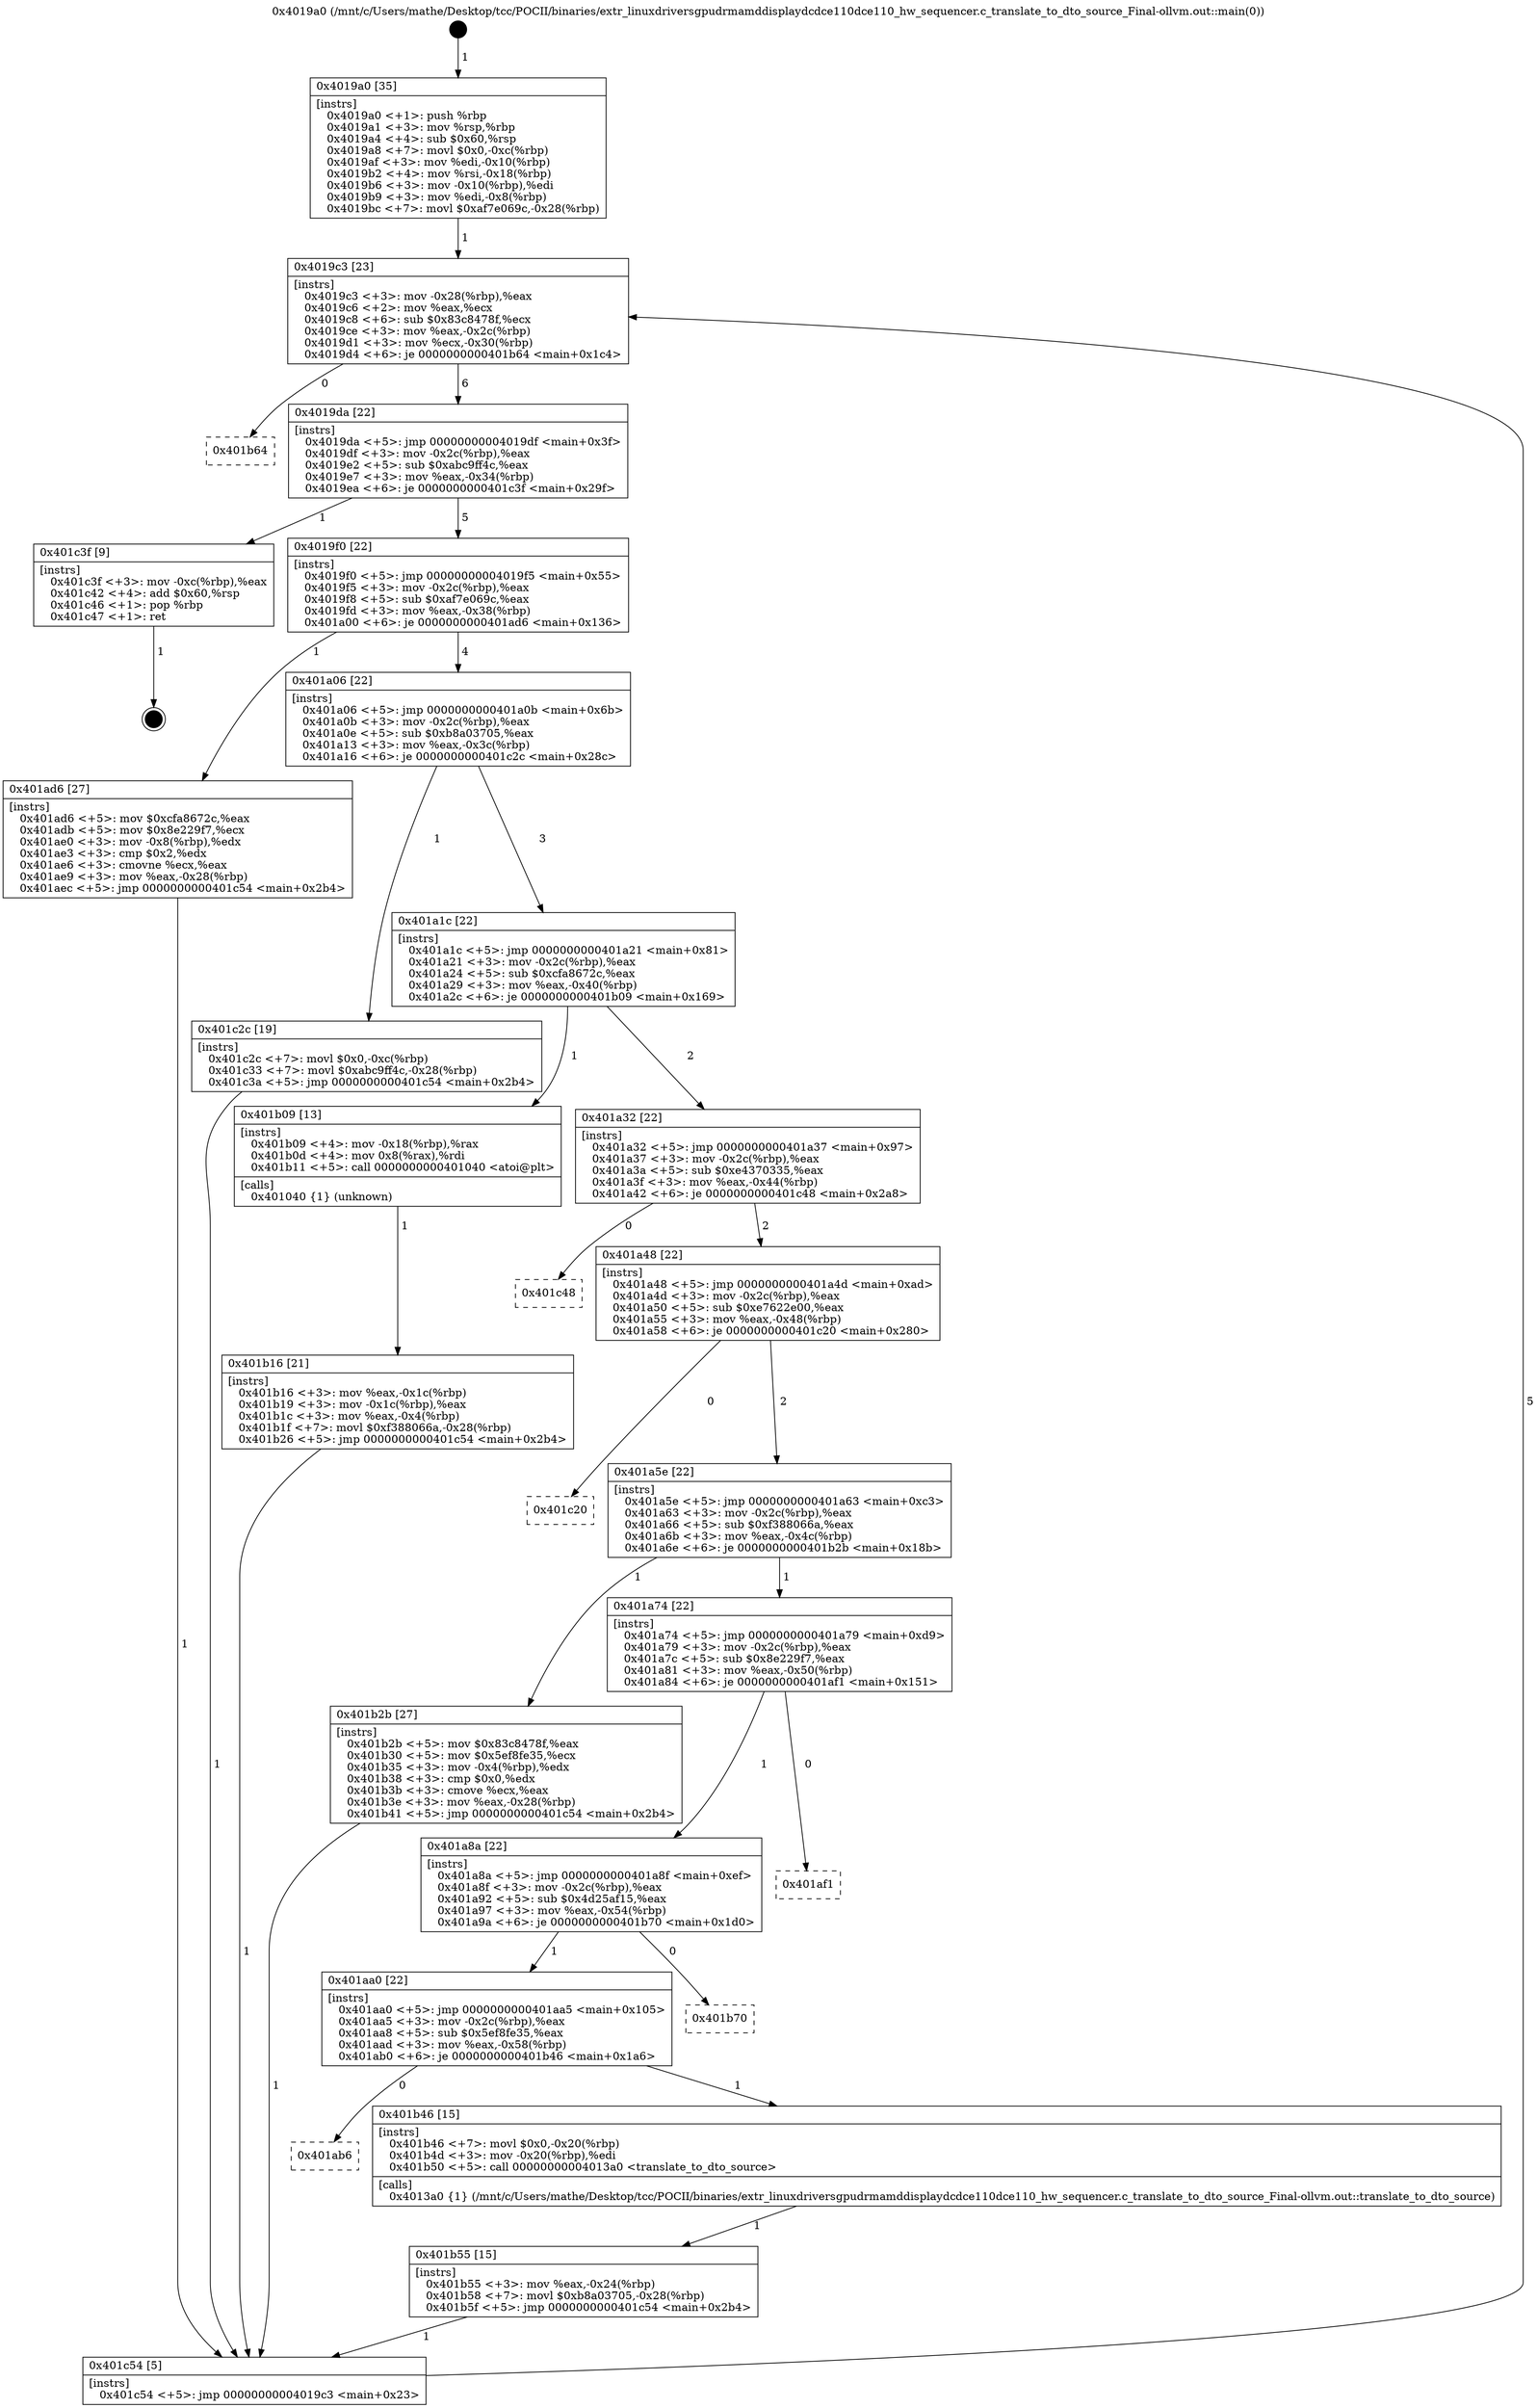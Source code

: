 digraph "0x4019a0" {
  label = "0x4019a0 (/mnt/c/Users/mathe/Desktop/tcc/POCII/binaries/extr_linuxdriversgpudrmamddisplaydcdce110dce110_hw_sequencer.c_translate_to_dto_source_Final-ollvm.out::main(0))"
  labelloc = "t"
  node[shape=record]

  Entry [label="",width=0.3,height=0.3,shape=circle,fillcolor=black,style=filled]
  "0x4019c3" [label="{
     0x4019c3 [23]\l
     | [instrs]\l
     &nbsp;&nbsp;0x4019c3 \<+3\>: mov -0x28(%rbp),%eax\l
     &nbsp;&nbsp;0x4019c6 \<+2\>: mov %eax,%ecx\l
     &nbsp;&nbsp;0x4019c8 \<+6\>: sub $0x83c8478f,%ecx\l
     &nbsp;&nbsp;0x4019ce \<+3\>: mov %eax,-0x2c(%rbp)\l
     &nbsp;&nbsp;0x4019d1 \<+3\>: mov %ecx,-0x30(%rbp)\l
     &nbsp;&nbsp;0x4019d4 \<+6\>: je 0000000000401b64 \<main+0x1c4\>\l
  }"]
  "0x401b64" [label="{
     0x401b64\l
  }", style=dashed]
  "0x4019da" [label="{
     0x4019da [22]\l
     | [instrs]\l
     &nbsp;&nbsp;0x4019da \<+5\>: jmp 00000000004019df \<main+0x3f\>\l
     &nbsp;&nbsp;0x4019df \<+3\>: mov -0x2c(%rbp),%eax\l
     &nbsp;&nbsp;0x4019e2 \<+5\>: sub $0xabc9ff4c,%eax\l
     &nbsp;&nbsp;0x4019e7 \<+3\>: mov %eax,-0x34(%rbp)\l
     &nbsp;&nbsp;0x4019ea \<+6\>: je 0000000000401c3f \<main+0x29f\>\l
  }"]
  Exit [label="",width=0.3,height=0.3,shape=circle,fillcolor=black,style=filled,peripheries=2]
  "0x401c3f" [label="{
     0x401c3f [9]\l
     | [instrs]\l
     &nbsp;&nbsp;0x401c3f \<+3\>: mov -0xc(%rbp),%eax\l
     &nbsp;&nbsp;0x401c42 \<+4\>: add $0x60,%rsp\l
     &nbsp;&nbsp;0x401c46 \<+1\>: pop %rbp\l
     &nbsp;&nbsp;0x401c47 \<+1\>: ret\l
  }"]
  "0x4019f0" [label="{
     0x4019f0 [22]\l
     | [instrs]\l
     &nbsp;&nbsp;0x4019f0 \<+5\>: jmp 00000000004019f5 \<main+0x55\>\l
     &nbsp;&nbsp;0x4019f5 \<+3\>: mov -0x2c(%rbp),%eax\l
     &nbsp;&nbsp;0x4019f8 \<+5\>: sub $0xaf7e069c,%eax\l
     &nbsp;&nbsp;0x4019fd \<+3\>: mov %eax,-0x38(%rbp)\l
     &nbsp;&nbsp;0x401a00 \<+6\>: je 0000000000401ad6 \<main+0x136\>\l
  }"]
  "0x401b55" [label="{
     0x401b55 [15]\l
     | [instrs]\l
     &nbsp;&nbsp;0x401b55 \<+3\>: mov %eax,-0x24(%rbp)\l
     &nbsp;&nbsp;0x401b58 \<+7\>: movl $0xb8a03705,-0x28(%rbp)\l
     &nbsp;&nbsp;0x401b5f \<+5\>: jmp 0000000000401c54 \<main+0x2b4\>\l
  }"]
  "0x401ad6" [label="{
     0x401ad6 [27]\l
     | [instrs]\l
     &nbsp;&nbsp;0x401ad6 \<+5\>: mov $0xcfa8672c,%eax\l
     &nbsp;&nbsp;0x401adb \<+5\>: mov $0x8e229f7,%ecx\l
     &nbsp;&nbsp;0x401ae0 \<+3\>: mov -0x8(%rbp),%edx\l
     &nbsp;&nbsp;0x401ae3 \<+3\>: cmp $0x2,%edx\l
     &nbsp;&nbsp;0x401ae6 \<+3\>: cmovne %ecx,%eax\l
     &nbsp;&nbsp;0x401ae9 \<+3\>: mov %eax,-0x28(%rbp)\l
     &nbsp;&nbsp;0x401aec \<+5\>: jmp 0000000000401c54 \<main+0x2b4\>\l
  }"]
  "0x401a06" [label="{
     0x401a06 [22]\l
     | [instrs]\l
     &nbsp;&nbsp;0x401a06 \<+5\>: jmp 0000000000401a0b \<main+0x6b\>\l
     &nbsp;&nbsp;0x401a0b \<+3\>: mov -0x2c(%rbp),%eax\l
     &nbsp;&nbsp;0x401a0e \<+5\>: sub $0xb8a03705,%eax\l
     &nbsp;&nbsp;0x401a13 \<+3\>: mov %eax,-0x3c(%rbp)\l
     &nbsp;&nbsp;0x401a16 \<+6\>: je 0000000000401c2c \<main+0x28c\>\l
  }"]
  "0x401c54" [label="{
     0x401c54 [5]\l
     | [instrs]\l
     &nbsp;&nbsp;0x401c54 \<+5\>: jmp 00000000004019c3 \<main+0x23\>\l
  }"]
  "0x4019a0" [label="{
     0x4019a0 [35]\l
     | [instrs]\l
     &nbsp;&nbsp;0x4019a0 \<+1\>: push %rbp\l
     &nbsp;&nbsp;0x4019a1 \<+3\>: mov %rsp,%rbp\l
     &nbsp;&nbsp;0x4019a4 \<+4\>: sub $0x60,%rsp\l
     &nbsp;&nbsp;0x4019a8 \<+7\>: movl $0x0,-0xc(%rbp)\l
     &nbsp;&nbsp;0x4019af \<+3\>: mov %edi,-0x10(%rbp)\l
     &nbsp;&nbsp;0x4019b2 \<+4\>: mov %rsi,-0x18(%rbp)\l
     &nbsp;&nbsp;0x4019b6 \<+3\>: mov -0x10(%rbp),%edi\l
     &nbsp;&nbsp;0x4019b9 \<+3\>: mov %edi,-0x8(%rbp)\l
     &nbsp;&nbsp;0x4019bc \<+7\>: movl $0xaf7e069c,-0x28(%rbp)\l
  }"]
  "0x401ab6" [label="{
     0x401ab6\l
  }", style=dashed]
  "0x401c2c" [label="{
     0x401c2c [19]\l
     | [instrs]\l
     &nbsp;&nbsp;0x401c2c \<+7\>: movl $0x0,-0xc(%rbp)\l
     &nbsp;&nbsp;0x401c33 \<+7\>: movl $0xabc9ff4c,-0x28(%rbp)\l
     &nbsp;&nbsp;0x401c3a \<+5\>: jmp 0000000000401c54 \<main+0x2b4\>\l
  }"]
  "0x401a1c" [label="{
     0x401a1c [22]\l
     | [instrs]\l
     &nbsp;&nbsp;0x401a1c \<+5\>: jmp 0000000000401a21 \<main+0x81\>\l
     &nbsp;&nbsp;0x401a21 \<+3\>: mov -0x2c(%rbp),%eax\l
     &nbsp;&nbsp;0x401a24 \<+5\>: sub $0xcfa8672c,%eax\l
     &nbsp;&nbsp;0x401a29 \<+3\>: mov %eax,-0x40(%rbp)\l
     &nbsp;&nbsp;0x401a2c \<+6\>: je 0000000000401b09 \<main+0x169\>\l
  }"]
  "0x401b46" [label="{
     0x401b46 [15]\l
     | [instrs]\l
     &nbsp;&nbsp;0x401b46 \<+7\>: movl $0x0,-0x20(%rbp)\l
     &nbsp;&nbsp;0x401b4d \<+3\>: mov -0x20(%rbp),%edi\l
     &nbsp;&nbsp;0x401b50 \<+5\>: call 00000000004013a0 \<translate_to_dto_source\>\l
     | [calls]\l
     &nbsp;&nbsp;0x4013a0 \{1\} (/mnt/c/Users/mathe/Desktop/tcc/POCII/binaries/extr_linuxdriversgpudrmamddisplaydcdce110dce110_hw_sequencer.c_translate_to_dto_source_Final-ollvm.out::translate_to_dto_source)\l
  }"]
  "0x401b09" [label="{
     0x401b09 [13]\l
     | [instrs]\l
     &nbsp;&nbsp;0x401b09 \<+4\>: mov -0x18(%rbp),%rax\l
     &nbsp;&nbsp;0x401b0d \<+4\>: mov 0x8(%rax),%rdi\l
     &nbsp;&nbsp;0x401b11 \<+5\>: call 0000000000401040 \<atoi@plt\>\l
     | [calls]\l
     &nbsp;&nbsp;0x401040 \{1\} (unknown)\l
  }"]
  "0x401a32" [label="{
     0x401a32 [22]\l
     | [instrs]\l
     &nbsp;&nbsp;0x401a32 \<+5\>: jmp 0000000000401a37 \<main+0x97\>\l
     &nbsp;&nbsp;0x401a37 \<+3\>: mov -0x2c(%rbp),%eax\l
     &nbsp;&nbsp;0x401a3a \<+5\>: sub $0xe4370335,%eax\l
     &nbsp;&nbsp;0x401a3f \<+3\>: mov %eax,-0x44(%rbp)\l
     &nbsp;&nbsp;0x401a42 \<+6\>: je 0000000000401c48 \<main+0x2a8\>\l
  }"]
  "0x401b16" [label="{
     0x401b16 [21]\l
     | [instrs]\l
     &nbsp;&nbsp;0x401b16 \<+3\>: mov %eax,-0x1c(%rbp)\l
     &nbsp;&nbsp;0x401b19 \<+3\>: mov -0x1c(%rbp),%eax\l
     &nbsp;&nbsp;0x401b1c \<+3\>: mov %eax,-0x4(%rbp)\l
     &nbsp;&nbsp;0x401b1f \<+7\>: movl $0xf388066a,-0x28(%rbp)\l
     &nbsp;&nbsp;0x401b26 \<+5\>: jmp 0000000000401c54 \<main+0x2b4\>\l
  }"]
  "0x401aa0" [label="{
     0x401aa0 [22]\l
     | [instrs]\l
     &nbsp;&nbsp;0x401aa0 \<+5\>: jmp 0000000000401aa5 \<main+0x105\>\l
     &nbsp;&nbsp;0x401aa5 \<+3\>: mov -0x2c(%rbp),%eax\l
     &nbsp;&nbsp;0x401aa8 \<+5\>: sub $0x5ef8fe35,%eax\l
     &nbsp;&nbsp;0x401aad \<+3\>: mov %eax,-0x58(%rbp)\l
     &nbsp;&nbsp;0x401ab0 \<+6\>: je 0000000000401b46 \<main+0x1a6\>\l
  }"]
  "0x401c48" [label="{
     0x401c48\l
  }", style=dashed]
  "0x401a48" [label="{
     0x401a48 [22]\l
     | [instrs]\l
     &nbsp;&nbsp;0x401a48 \<+5\>: jmp 0000000000401a4d \<main+0xad\>\l
     &nbsp;&nbsp;0x401a4d \<+3\>: mov -0x2c(%rbp),%eax\l
     &nbsp;&nbsp;0x401a50 \<+5\>: sub $0xe7622e00,%eax\l
     &nbsp;&nbsp;0x401a55 \<+3\>: mov %eax,-0x48(%rbp)\l
     &nbsp;&nbsp;0x401a58 \<+6\>: je 0000000000401c20 \<main+0x280\>\l
  }"]
  "0x401b70" [label="{
     0x401b70\l
  }", style=dashed]
  "0x401c20" [label="{
     0x401c20\l
  }", style=dashed]
  "0x401a5e" [label="{
     0x401a5e [22]\l
     | [instrs]\l
     &nbsp;&nbsp;0x401a5e \<+5\>: jmp 0000000000401a63 \<main+0xc3\>\l
     &nbsp;&nbsp;0x401a63 \<+3\>: mov -0x2c(%rbp),%eax\l
     &nbsp;&nbsp;0x401a66 \<+5\>: sub $0xf388066a,%eax\l
     &nbsp;&nbsp;0x401a6b \<+3\>: mov %eax,-0x4c(%rbp)\l
     &nbsp;&nbsp;0x401a6e \<+6\>: je 0000000000401b2b \<main+0x18b\>\l
  }"]
  "0x401a8a" [label="{
     0x401a8a [22]\l
     | [instrs]\l
     &nbsp;&nbsp;0x401a8a \<+5\>: jmp 0000000000401a8f \<main+0xef\>\l
     &nbsp;&nbsp;0x401a8f \<+3\>: mov -0x2c(%rbp),%eax\l
     &nbsp;&nbsp;0x401a92 \<+5\>: sub $0x4d25af15,%eax\l
     &nbsp;&nbsp;0x401a97 \<+3\>: mov %eax,-0x54(%rbp)\l
     &nbsp;&nbsp;0x401a9a \<+6\>: je 0000000000401b70 \<main+0x1d0\>\l
  }"]
  "0x401b2b" [label="{
     0x401b2b [27]\l
     | [instrs]\l
     &nbsp;&nbsp;0x401b2b \<+5\>: mov $0x83c8478f,%eax\l
     &nbsp;&nbsp;0x401b30 \<+5\>: mov $0x5ef8fe35,%ecx\l
     &nbsp;&nbsp;0x401b35 \<+3\>: mov -0x4(%rbp),%edx\l
     &nbsp;&nbsp;0x401b38 \<+3\>: cmp $0x0,%edx\l
     &nbsp;&nbsp;0x401b3b \<+3\>: cmove %ecx,%eax\l
     &nbsp;&nbsp;0x401b3e \<+3\>: mov %eax,-0x28(%rbp)\l
     &nbsp;&nbsp;0x401b41 \<+5\>: jmp 0000000000401c54 \<main+0x2b4\>\l
  }"]
  "0x401a74" [label="{
     0x401a74 [22]\l
     | [instrs]\l
     &nbsp;&nbsp;0x401a74 \<+5\>: jmp 0000000000401a79 \<main+0xd9\>\l
     &nbsp;&nbsp;0x401a79 \<+3\>: mov -0x2c(%rbp),%eax\l
     &nbsp;&nbsp;0x401a7c \<+5\>: sub $0x8e229f7,%eax\l
     &nbsp;&nbsp;0x401a81 \<+3\>: mov %eax,-0x50(%rbp)\l
     &nbsp;&nbsp;0x401a84 \<+6\>: je 0000000000401af1 \<main+0x151\>\l
  }"]
  "0x401af1" [label="{
     0x401af1\l
  }", style=dashed]
  Entry -> "0x4019a0" [label=" 1"]
  "0x4019c3" -> "0x401b64" [label=" 0"]
  "0x4019c3" -> "0x4019da" [label=" 6"]
  "0x401c3f" -> Exit [label=" 1"]
  "0x4019da" -> "0x401c3f" [label=" 1"]
  "0x4019da" -> "0x4019f0" [label=" 5"]
  "0x401c2c" -> "0x401c54" [label=" 1"]
  "0x4019f0" -> "0x401ad6" [label=" 1"]
  "0x4019f0" -> "0x401a06" [label=" 4"]
  "0x401ad6" -> "0x401c54" [label=" 1"]
  "0x4019a0" -> "0x4019c3" [label=" 1"]
  "0x401c54" -> "0x4019c3" [label=" 5"]
  "0x401b55" -> "0x401c54" [label=" 1"]
  "0x401a06" -> "0x401c2c" [label=" 1"]
  "0x401a06" -> "0x401a1c" [label=" 3"]
  "0x401b46" -> "0x401b55" [label=" 1"]
  "0x401a1c" -> "0x401b09" [label=" 1"]
  "0x401a1c" -> "0x401a32" [label=" 2"]
  "0x401b09" -> "0x401b16" [label=" 1"]
  "0x401b16" -> "0x401c54" [label=" 1"]
  "0x401aa0" -> "0x401ab6" [label=" 0"]
  "0x401a32" -> "0x401c48" [label=" 0"]
  "0x401a32" -> "0x401a48" [label=" 2"]
  "0x401aa0" -> "0x401b46" [label=" 1"]
  "0x401a48" -> "0x401c20" [label=" 0"]
  "0x401a48" -> "0x401a5e" [label=" 2"]
  "0x401a8a" -> "0x401aa0" [label=" 1"]
  "0x401a5e" -> "0x401b2b" [label=" 1"]
  "0x401a5e" -> "0x401a74" [label=" 1"]
  "0x401b2b" -> "0x401c54" [label=" 1"]
  "0x401a8a" -> "0x401b70" [label=" 0"]
  "0x401a74" -> "0x401af1" [label=" 0"]
  "0x401a74" -> "0x401a8a" [label=" 1"]
}
